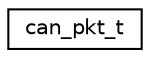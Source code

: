 digraph "Graphical Class Hierarchy"
{
 // LATEX_PDF_SIZE
  edge [fontname="Helvetica",fontsize="10",labelfontname="Helvetica",labelfontsize="10"];
  node [fontname="Helvetica",fontsize="10",shape=record];
  rankdir="LR";
  Node0 [label="can_pkt_t",height=0.2,width=0.4,color="black", fillcolor="white", style="filled",URL="$structcan__pkt__t.html",tooltip="A CAN packet."];
}
